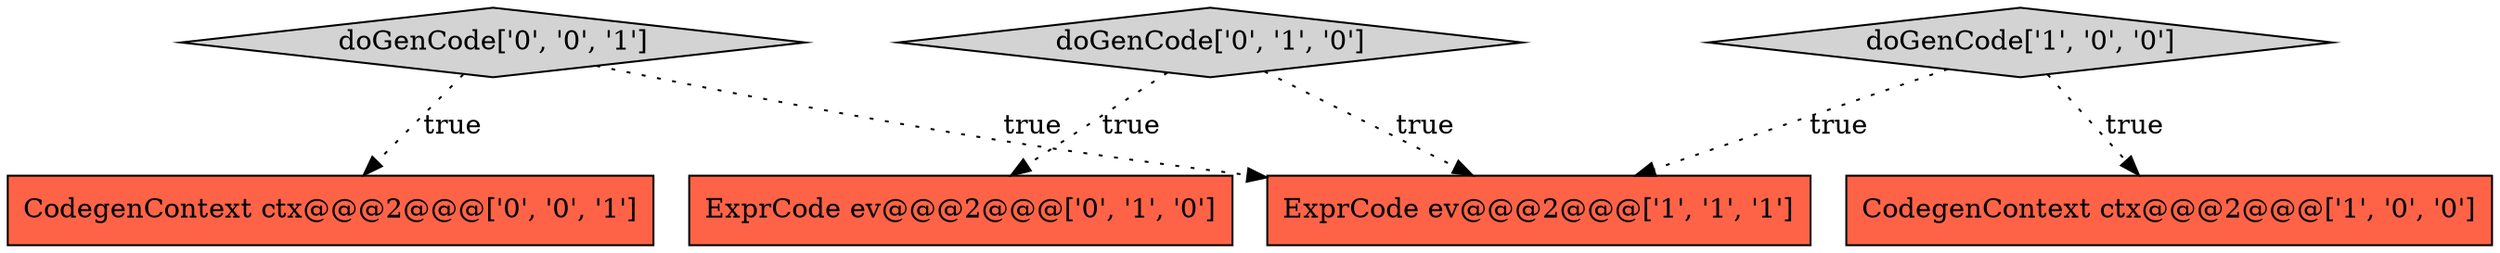 digraph {
5 [style = filled, label = "CodegenContext ctx@@@2@@@['0', '0', '1']", fillcolor = tomato, shape = box image = "AAA0AAABBB3BBB"];
3 [style = filled, label = "ExprCode ev@@@2@@@['0', '1', '0']", fillcolor = tomato, shape = box image = "AAA0AAABBB2BBB"];
6 [style = filled, label = "doGenCode['0', '0', '1']", fillcolor = lightgray, shape = diamond image = "AAA0AAABBB3BBB"];
4 [style = filled, label = "doGenCode['0', '1', '0']", fillcolor = lightgray, shape = diamond image = "AAA0AAABBB2BBB"];
0 [style = filled, label = "doGenCode['1', '0', '0']", fillcolor = lightgray, shape = diamond image = "AAA0AAABBB1BBB"];
2 [style = filled, label = "ExprCode ev@@@2@@@['1', '1', '1']", fillcolor = tomato, shape = box image = "AAA0AAABBB1BBB"];
1 [style = filled, label = "CodegenContext ctx@@@2@@@['1', '0', '0']", fillcolor = tomato, shape = box image = "AAA0AAABBB1BBB"];
6->2 [style = dotted, label="true"];
4->3 [style = dotted, label="true"];
0->2 [style = dotted, label="true"];
4->2 [style = dotted, label="true"];
6->5 [style = dotted, label="true"];
0->1 [style = dotted, label="true"];
}
